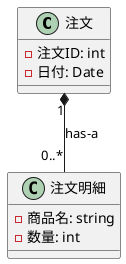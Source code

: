 @startuml
class 注文 {
    -注文ID: int
    -日付: Date
}

class 注文明細 {
    -商品名: string
    -数量: int
}

注文 "1" *-- "0..*" 注文明細 : has-a
@enduml